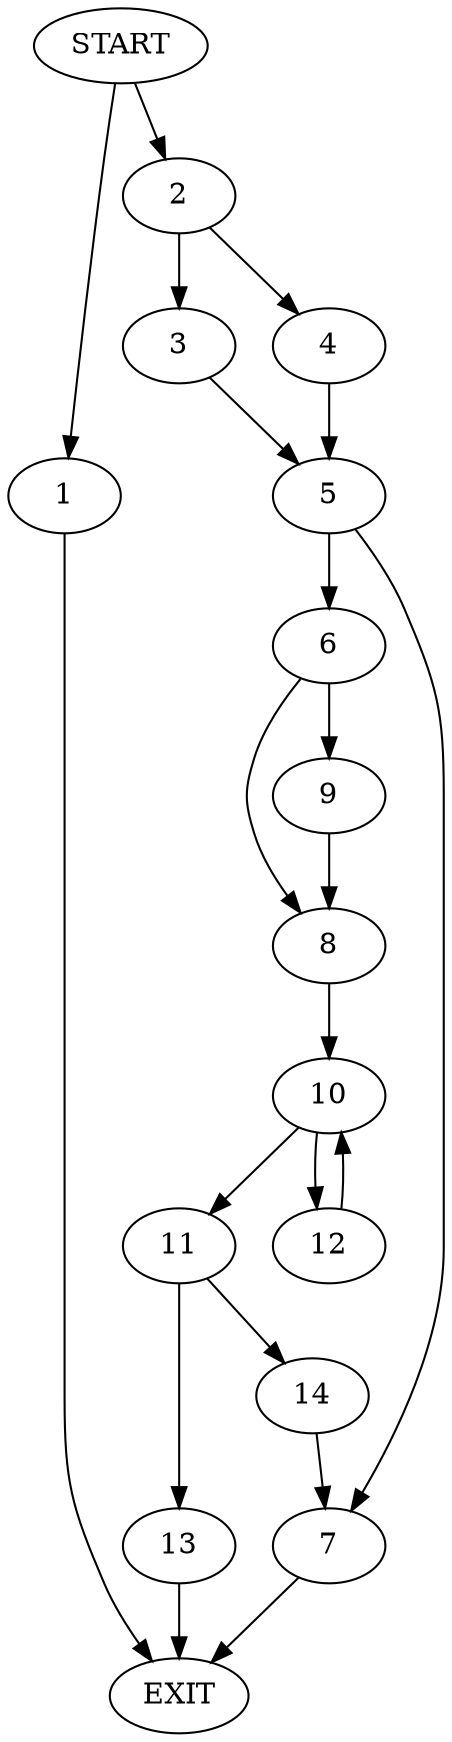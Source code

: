 digraph {
0 [label="START"]
15 [label="EXIT"]
0 -> 1
1 -> 15
0 -> 2
2 -> 3
2 -> 4
4 -> 5
3 -> 5
5 -> 6
5 -> 7
7 -> 15
6 -> 8
6 -> 9
8 -> 10
9 -> 8
10 -> 11
10 -> 12
12 -> 10
11 -> 13
11 -> 14
14 -> 7
13 -> 15
}
